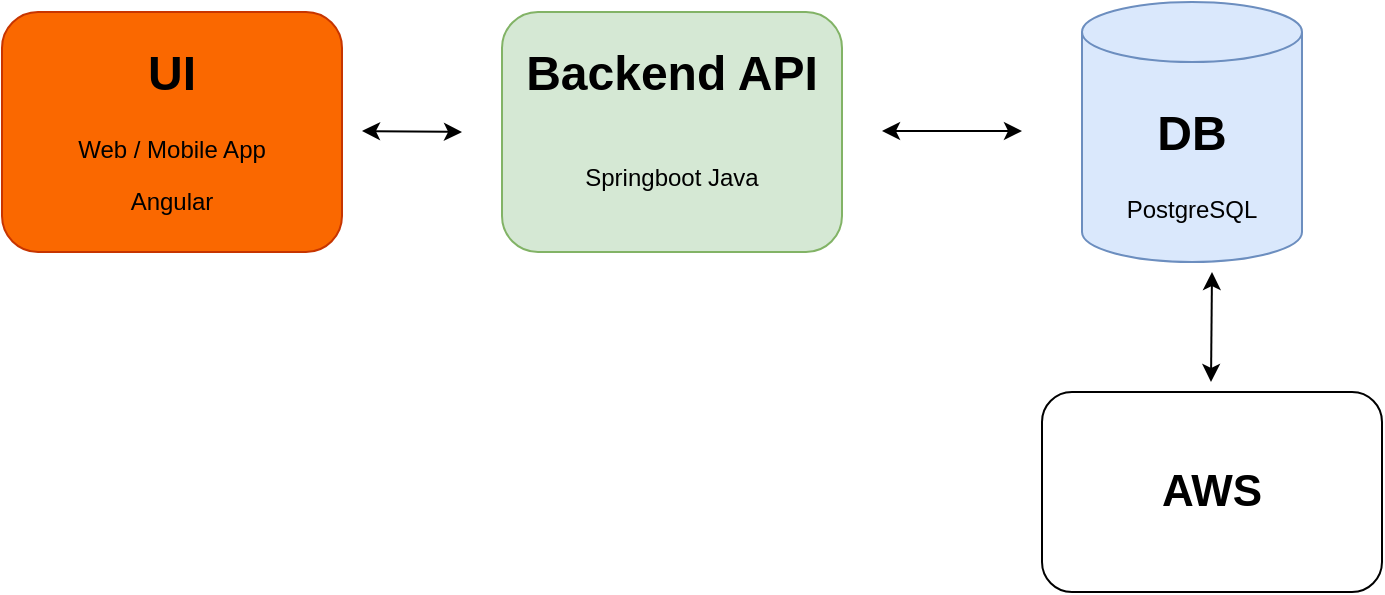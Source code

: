 <mxfile version="24.7.5">
  <diagram name="Page-1" id="CL8vFnOlZx-nKWmsa0s0">
    <mxGraphModel dx="1050" dy="530" grid="1" gridSize="10" guides="1" tooltips="1" connect="1" arrows="1" fold="1" page="1" pageScale="1" pageWidth="850" pageHeight="1100" math="0" shadow="0">
      <root>
        <mxCell id="0" />
        <mxCell id="1" parent="0" />
        <mxCell id="sbVek2iMUfPTCY3_KKDj-1" value="" style="rounded=1;whiteSpace=wrap;html=1;fillColor=#fa6800;strokeColor=#C73500;fontColor=#000000;" vertex="1" parent="1">
          <mxGeometry x="80" y="180" width="170" height="120" as="geometry" />
        </mxCell>
        <mxCell id="sbVek2iMUfPTCY3_KKDj-2" value="" style="rounded=1;whiteSpace=wrap;html=1;fillColor=#d5e8d4;strokeColor=#82b366;" vertex="1" parent="1">
          <mxGeometry x="330" y="180" width="170" height="120" as="geometry" />
        </mxCell>
        <mxCell id="sbVek2iMUfPTCY3_KKDj-3" value="" style="shape=cylinder3;whiteSpace=wrap;html=1;boundedLbl=1;backgroundOutline=1;size=15;fillColor=#dae8fc;strokeColor=#6c8ebf;" vertex="1" parent="1">
          <mxGeometry x="620" y="175" width="110" height="130" as="geometry" />
        </mxCell>
        <mxCell id="sbVek2iMUfPTCY3_KKDj-5" value="" style="endArrow=classic;startArrow=classic;html=1;rounded=0;" edge="1" parent="1">
          <mxGeometry width="50" height="50" relative="1" as="geometry">
            <mxPoint x="520" y="239.5" as="sourcePoint" />
            <mxPoint x="590" y="239.5" as="targetPoint" />
          </mxGeometry>
        </mxCell>
        <mxCell id="sbVek2iMUfPTCY3_KKDj-6" value="" style="endArrow=classic;startArrow=classic;html=1;rounded=0;" edge="1" parent="1">
          <mxGeometry width="50" height="50" relative="1" as="geometry">
            <mxPoint x="260" y="239.5" as="sourcePoint" />
            <mxPoint x="310" y="240" as="targetPoint" />
          </mxGeometry>
        </mxCell>
        <mxCell id="sbVek2iMUfPTCY3_KKDj-9" value="&lt;h1 align=&quot;center&quot; style=&quot;margin-top: 0px;&quot;&gt;Backend API&lt;/h1&gt;&lt;div align=&quot;center&quot;&gt;&lt;br&gt;&lt;/div&gt;&lt;div align=&quot;center&quot;&gt;Springboot Java&lt;br&gt;&lt;/div&gt;" style="text;html=1;whiteSpace=wrap;overflow=hidden;rounded=0;align=center;" vertex="1" parent="1">
          <mxGeometry x="330" y="190" width="170" height="90" as="geometry" />
        </mxCell>
        <mxCell id="sbVek2iMUfPTCY3_KKDj-10" value="&lt;h1 align=&quot;center&quot; style=&quot;margin-top: 0px;&quot;&gt;DB&lt;/h1&gt;&lt;p align=&quot;center&quot;&gt;PostgreSQL&lt;/p&gt;" style="text;html=1;whiteSpace=wrap;overflow=hidden;rounded=0;align=center;" vertex="1" parent="1">
          <mxGeometry x="635" y="220" width="80" height="70" as="geometry" />
        </mxCell>
        <mxCell id="sbVek2iMUfPTCY3_KKDj-11" value="&lt;h1 align=&quot;center&quot; style=&quot;margin-top: 0px;&quot;&gt;UI&lt;br&gt;&lt;/h1&gt;&lt;p align=&quot;center&quot;&gt;Web / Mobile App&lt;br&gt;&lt;/p&gt;&lt;p align=&quot;center&quot;&gt;Angular&lt;br&gt;&lt;/p&gt;" style="text;html=1;whiteSpace=wrap;overflow=hidden;rounded=0;align=center;" vertex="1" parent="1">
          <mxGeometry x="100" y="190" width="130" height="95" as="geometry" />
        </mxCell>
        <mxCell id="sbVek2iMUfPTCY3_KKDj-12" value="" style="rounded=1;whiteSpace=wrap;html=1;" vertex="1" parent="1">
          <mxGeometry x="600" y="370" width="170" height="100" as="geometry" />
        </mxCell>
        <mxCell id="sbVek2iMUfPTCY3_KKDj-13" value="&lt;b&gt;&lt;font style=&quot;font-size: 22px;&quot;&gt;AWS&lt;/font&gt;&lt;/b&gt;" style="text;html=1;align=center;verticalAlign=middle;whiteSpace=wrap;rounded=0;" vertex="1" parent="1">
          <mxGeometry x="655" y="405" width="60" height="30" as="geometry" />
        </mxCell>
        <mxCell id="sbVek2iMUfPTCY3_KKDj-14" value="" style="endArrow=classic;startArrow=classic;html=1;rounded=0;" edge="1" parent="1">
          <mxGeometry width="50" height="50" relative="1" as="geometry">
            <mxPoint x="684.5" y="365" as="sourcePoint" />
            <mxPoint x="685" y="310" as="targetPoint" />
          </mxGeometry>
        </mxCell>
      </root>
    </mxGraphModel>
  </diagram>
</mxfile>
